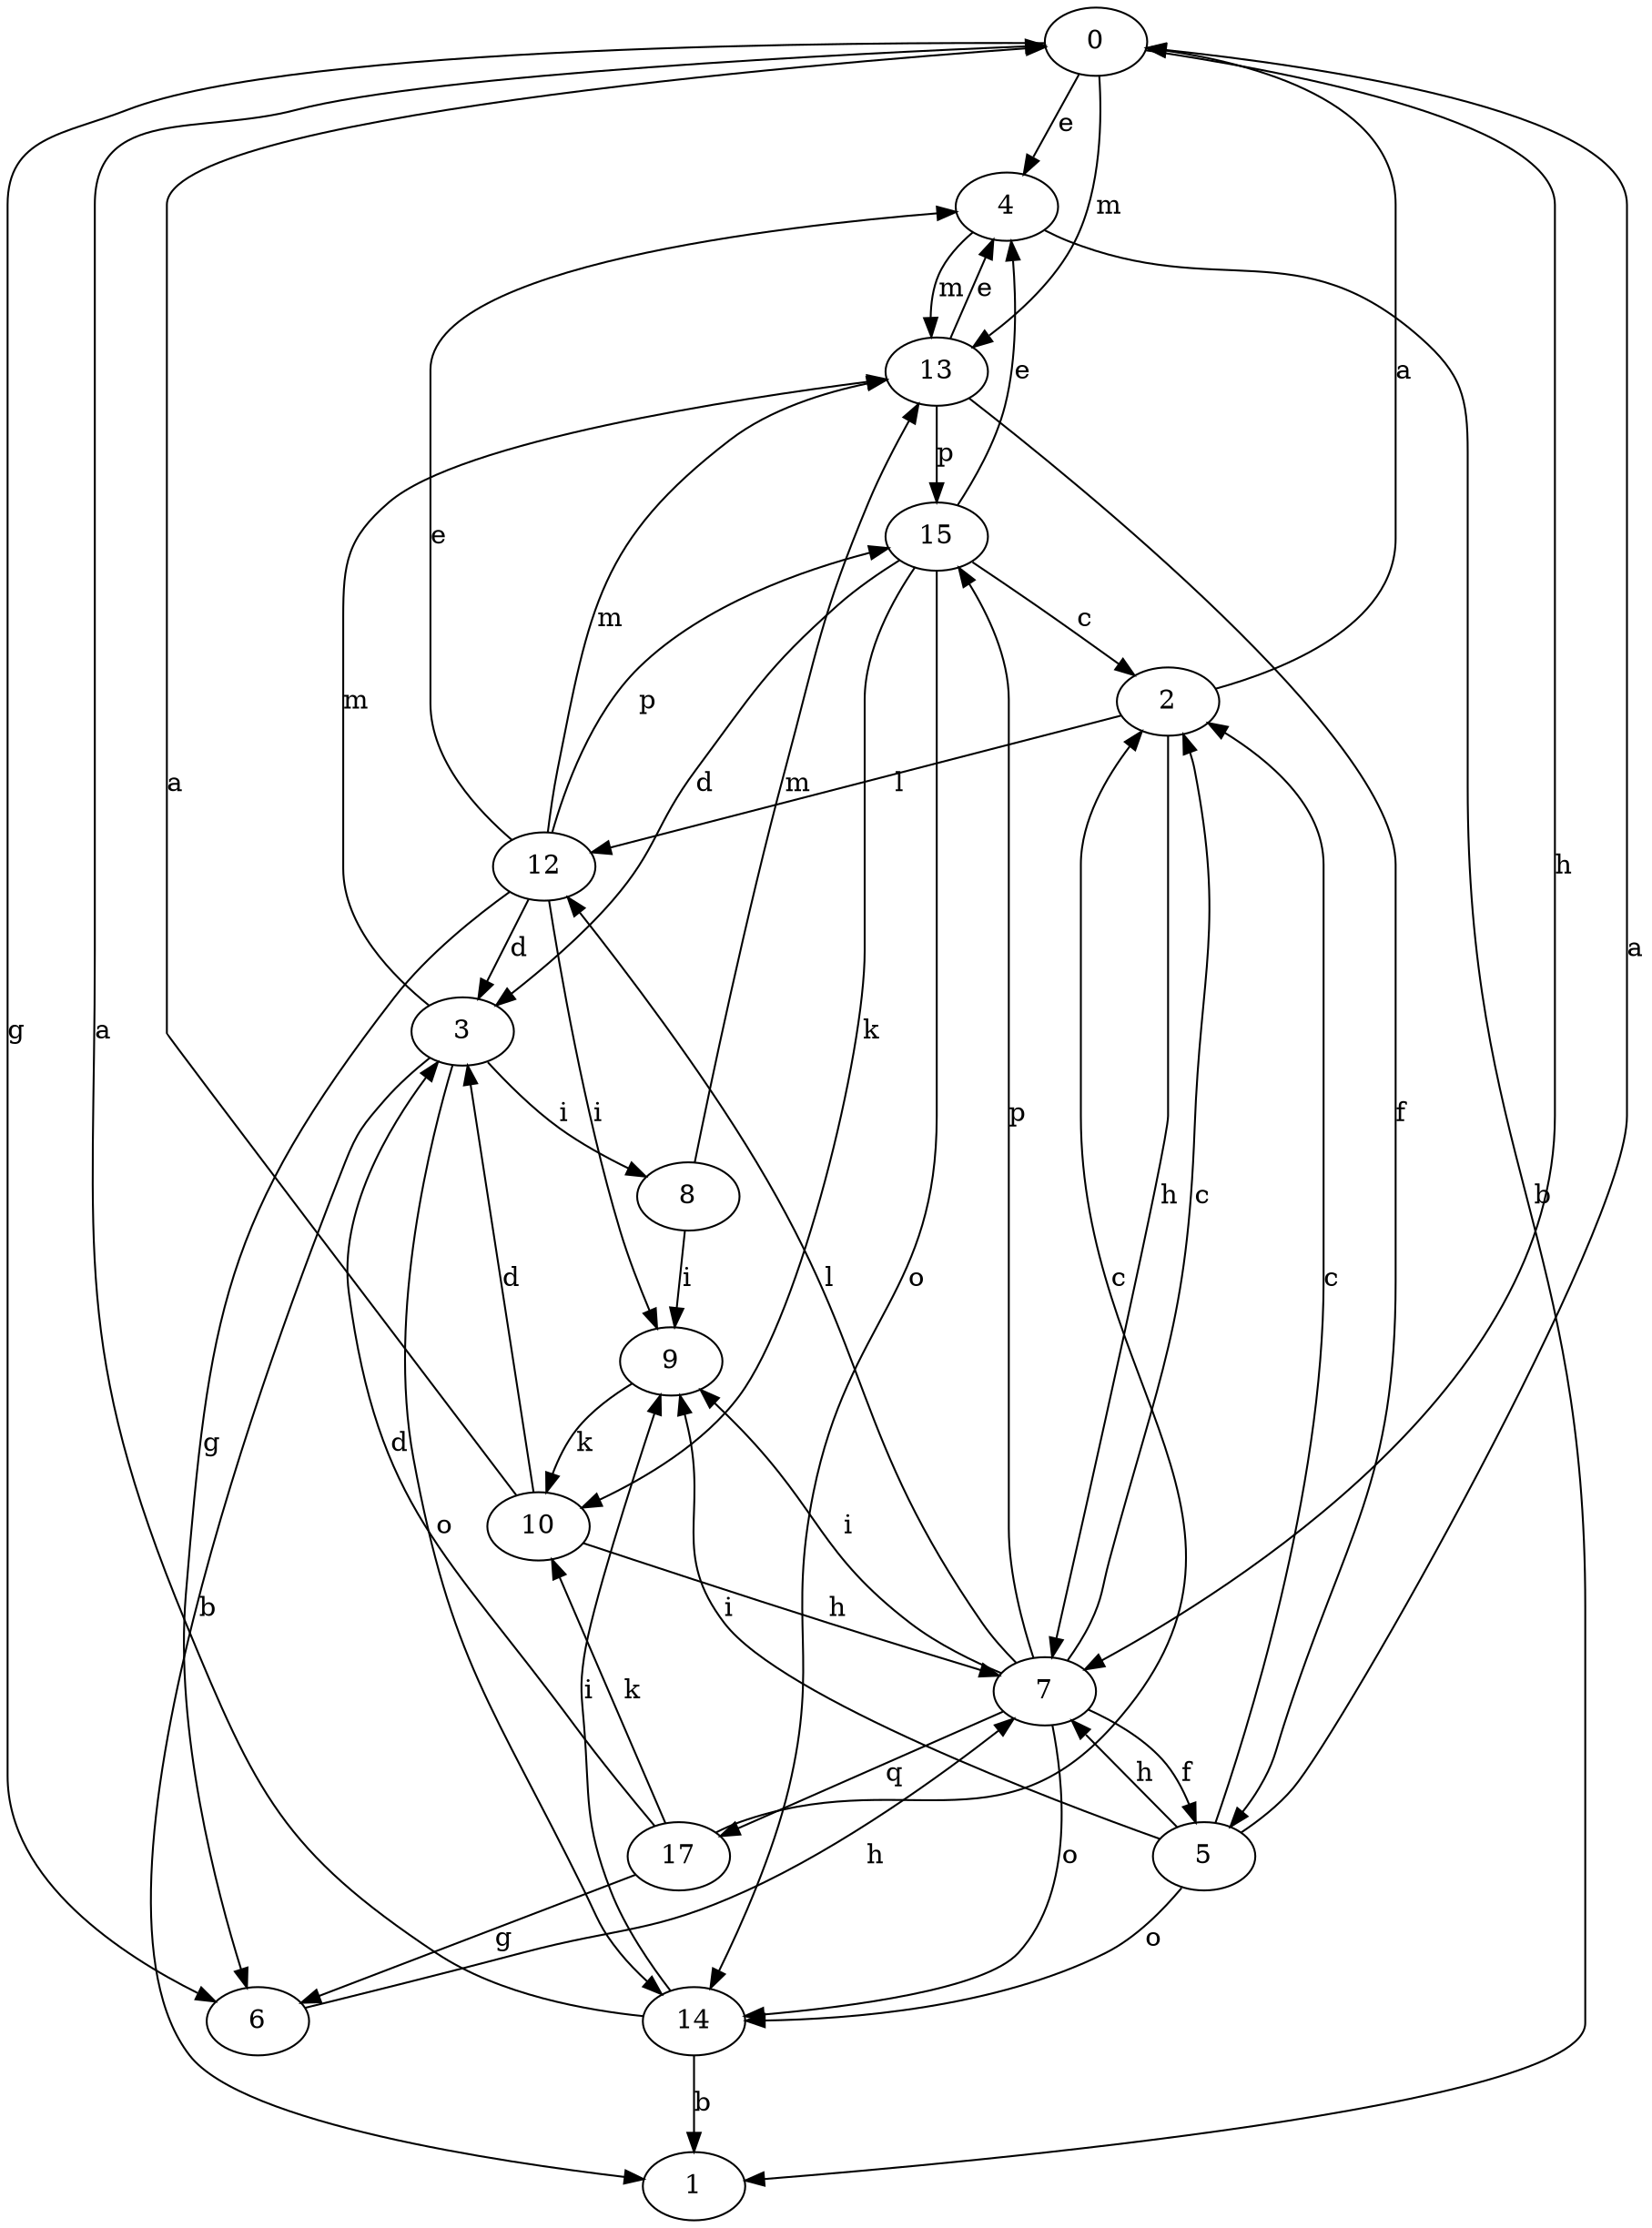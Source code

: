 strict digraph  {
0;
1;
2;
3;
4;
5;
6;
7;
8;
9;
10;
12;
13;
14;
15;
17;
0 -> 4  [label=e];
0 -> 6  [label=g];
0 -> 7  [label=h];
0 -> 13  [label=m];
2 -> 0  [label=a];
2 -> 7  [label=h];
2 -> 12  [label=l];
3 -> 1  [label=b];
3 -> 8  [label=i];
3 -> 13  [label=m];
3 -> 14  [label=o];
4 -> 1  [label=b];
4 -> 13  [label=m];
5 -> 0  [label=a];
5 -> 2  [label=c];
5 -> 7  [label=h];
5 -> 9  [label=i];
5 -> 14  [label=o];
6 -> 7  [label=h];
7 -> 2  [label=c];
7 -> 5  [label=f];
7 -> 9  [label=i];
7 -> 12  [label=l];
7 -> 14  [label=o];
7 -> 15  [label=p];
7 -> 17  [label=q];
8 -> 9  [label=i];
8 -> 13  [label=m];
9 -> 10  [label=k];
10 -> 0  [label=a];
10 -> 3  [label=d];
10 -> 7  [label=h];
12 -> 3  [label=d];
12 -> 4  [label=e];
12 -> 6  [label=g];
12 -> 9  [label=i];
12 -> 13  [label=m];
12 -> 15  [label=p];
13 -> 4  [label=e];
13 -> 5  [label=f];
13 -> 15  [label=p];
14 -> 0  [label=a];
14 -> 1  [label=b];
14 -> 9  [label=i];
15 -> 2  [label=c];
15 -> 3  [label=d];
15 -> 4  [label=e];
15 -> 10  [label=k];
15 -> 14  [label=o];
17 -> 2  [label=c];
17 -> 3  [label=d];
17 -> 6  [label=g];
17 -> 10  [label=k];
}
